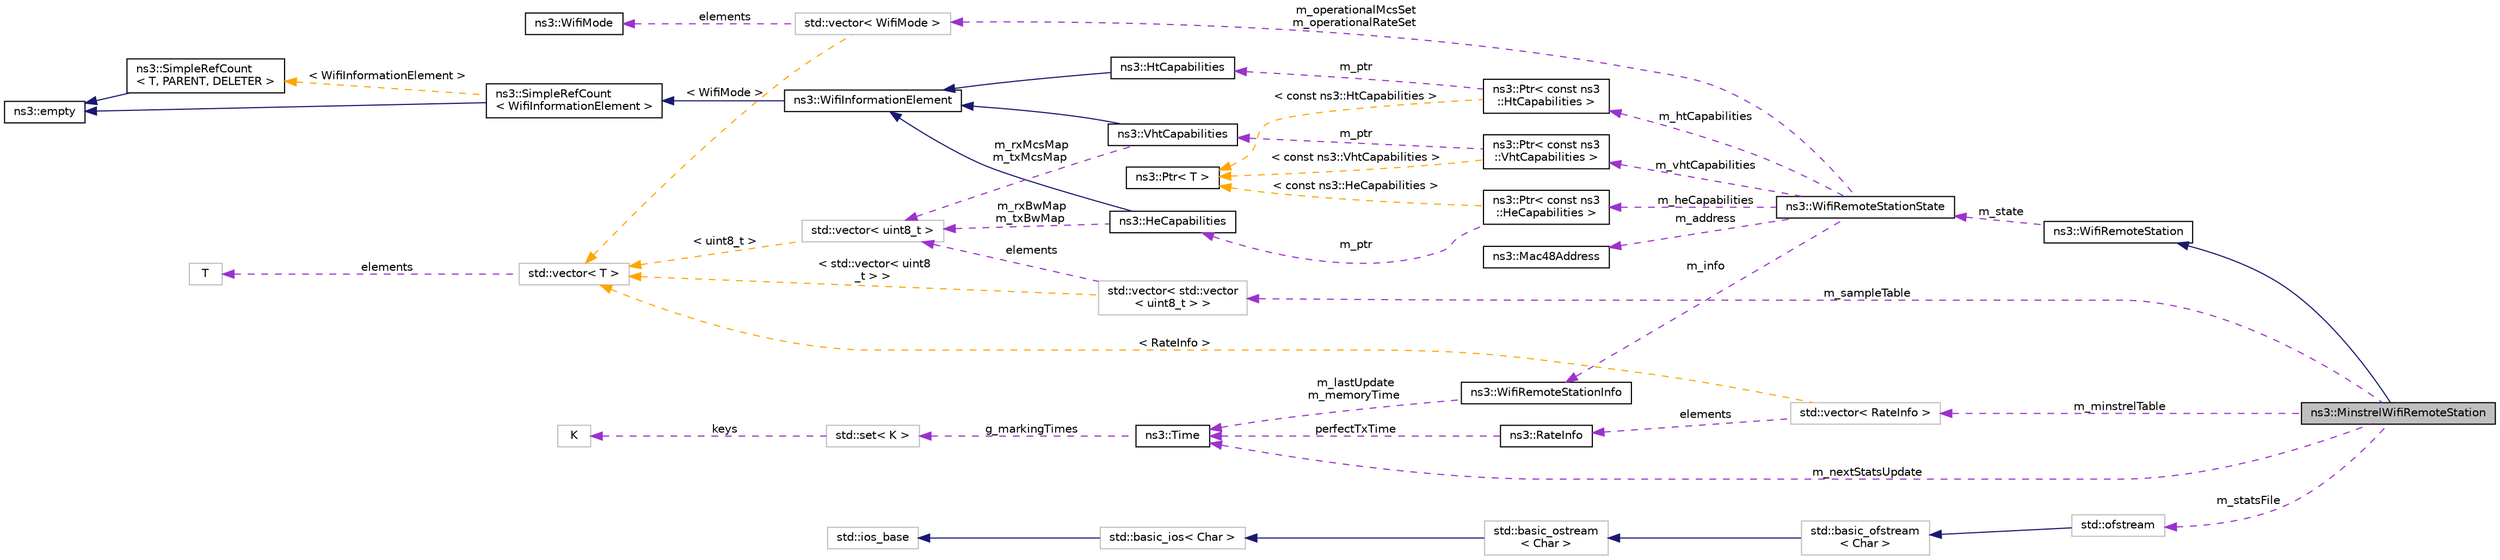 digraph "ns3::MinstrelWifiRemoteStation"
{
 // LATEX_PDF_SIZE
  edge [fontname="Helvetica",fontsize="10",labelfontname="Helvetica",labelfontsize="10"];
  node [fontname="Helvetica",fontsize="10",shape=record];
  rankdir="LR";
  Node1 [label="ns3::MinstrelWifiRemoteStation",height=0.2,width=0.4,color="black", fillcolor="grey75", style="filled", fontcolor="black",tooltip="hold per-remote-station state for Minstrel Wifi manager."];
  Node2 -> Node1 [dir="back",color="midnightblue",fontsize="10",style="solid",fontname="Helvetica"];
  Node2 [label="ns3::WifiRemoteStation",height=0.2,width=0.4,color="black", fillcolor="white", style="filled",URL="$structns3_1_1_wifi_remote_station.html",tooltip="hold per-remote-station state."];
  Node3 -> Node2 [dir="back",color="darkorchid3",fontsize="10",style="dashed",label=" m_state" ,fontname="Helvetica"];
  Node3 [label="ns3::WifiRemoteStationState",height=0.2,width=0.4,color="black", fillcolor="white", style="filled",URL="$structns3_1_1_wifi_remote_station_state.html",tooltip="A struct that holds information about each remote station."];
  Node4 -> Node3 [dir="back",color="darkorchid3",fontsize="10",style="dashed",label=" m_address" ,fontname="Helvetica"];
  Node4 [label="ns3::Mac48Address",height=0.2,width=0.4,color="black", fillcolor="white", style="filled",URL="$classns3_1_1_mac48_address.html",tooltip="an EUI-48 address"];
  Node5 -> Node3 [dir="back",color="darkorchid3",fontsize="10",style="dashed",label=" m_heCapabilities" ,fontname="Helvetica"];
  Node5 [label="ns3::Ptr\< const ns3\l::HeCapabilities \>",height=0.2,width=0.4,color="black", fillcolor="white", style="filled",URL="$classns3_1_1_ptr.html",tooltip=" "];
  Node6 -> Node5 [dir="back",color="darkorchid3",fontsize="10",style="dashed",label=" m_ptr" ,fontname="Helvetica"];
  Node6 [label="ns3::HeCapabilities",height=0.2,width=0.4,color="black", fillcolor="white", style="filled",URL="$classns3_1_1_he_capabilities.html",tooltip="The IEEE 802.11ax HE Capabilities."];
  Node7 -> Node6 [dir="back",color="midnightblue",fontsize="10",style="solid",fontname="Helvetica"];
  Node7 [label="ns3::WifiInformationElement",height=0.2,width=0.4,color="black", fillcolor="white", style="filled",URL="$classns3_1_1_wifi_information_element.html",tooltip="Information element, as defined in 802.11-2007 standard."];
  Node8 -> Node7 [dir="back",color="midnightblue",fontsize="10",style="solid",fontname="Helvetica"];
  Node8 [label="ns3::SimpleRefCount\l\< WifiInformationElement \>",height=0.2,width=0.4,color="black", fillcolor="white", style="filled",URL="$classns3_1_1_simple_ref_count.html",tooltip=" "];
  Node9 -> Node8 [dir="back",color="midnightblue",fontsize="10",style="solid",fontname="Helvetica"];
  Node9 [label="ns3::empty",height=0.2,width=0.4,color="black", fillcolor="white", style="filled",URL="$classns3_1_1empty.html",tooltip="make Callback use a separate empty type"];
  Node10 -> Node8 [dir="back",color="orange",fontsize="10",style="dashed",label=" \< WifiInformationElement \>" ,fontname="Helvetica"];
  Node10 [label="ns3::SimpleRefCount\l\< T, PARENT, DELETER \>",height=0.2,width=0.4,color="black", fillcolor="white", style="filled",URL="$classns3_1_1_simple_ref_count.html",tooltip="A template-based reference counting class."];
  Node9 -> Node10 [dir="back",color="midnightblue",fontsize="10",style="solid",fontname="Helvetica"];
  Node11 -> Node6 [dir="back",color="darkorchid3",fontsize="10",style="dashed",label=" m_rxBwMap\nm_txBwMap" ,fontname="Helvetica"];
  Node11 [label="std::vector\< uint8_t \>",height=0.2,width=0.4,color="grey75", fillcolor="white", style="filled",tooltip=" "];
  Node12 -> Node11 [dir="back",color="orange",fontsize="10",style="dashed",label=" \< uint8_t \>" ,fontname="Helvetica"];
  Node12 [label="std::vector\< T \>",height=0.2,width=0.4,color="grey75", fillcolor="white", style="filled",tooltip=" "];
  Node13 -> Node12 [dir="back",color="darkorchid3",fontsize="10",style="dashed",label=" elements" ,fontname="Helvetica"];
  Node13 [label="T",height=0.2,width=0.4,color="grey75", fillcolor="white", style="filled",tooltip=" "];
  Node14 -> Node5 [dir="back",color="orange",fontsize="10",style="dashed",label=" \< const ns3::HeCapabilities \>" ,fontname="Helvetica"];
  Node14 [label="ns3::Ptr\< T \>",height=0.2,width=0.4,color="black", fillcolor="white", style="filled",URL="$classns3_1_1_ptr.html",tooltip="Smart pointer class similar to boost::intrusive_ptr."];
  Node15 -> Node3 [dir="back",color="darkorchid3",fontsize="10",style="dashed",label=" m_operationalMcsSet\nm_operationalRateSet" ,fontname="Helvetica"];
  Node15 [label="std::vector\< WifiMode \>",height=0.2,width=0.4,color="grey75", fillcolor="white", style="filled",tooltip=" "];
  Node16 -> Node15 [dir="back",color="darkorchid3",fontsize="10",style="dashed",label=" elements" ,fontname="Helvetica"];
  Node16 [label="ns3::WifiMode",height=0.2,width=0.4,color="black", fillcolor="white", style="filled",URL="$classns3_1_1_wifi_mode.html",tooltip="represent a single transmission mode"];
  Node12 -> Node15 [dir="back",color="orange",fontsize="10",style="dashed",label=" \< WifiMode \>" ,fontname="Helvetica"];
  Node17 -> Node3 [dir="back",color="darkorchid3",fontsize="10",style="dashed",label=" m_htCapabilities" ,fontname="Helvetica"];
  Node17 [label="ns3::Ptr\< const ns3\l::HtCapabilities \>",height=0.2,width=0.4,color="black", fillcolor="white", style="filled",URL="$classns3_1_1_ptr.html",tooltip=" "];
  Node18 -> Node17 [dir="back",color="darkorchid3",fontsize="10",style="dashed",label=" m_ptr" ,fontname="Helvetica"];
  Node18 [label="ns3::HtCapabilities",height=0.2,width=0.4,color="black", fillcolor="white", style="filled",URL="$classns3_1_1_ht_capabilities.html",tooltip="The HT Capabilities Information Element."];
  Node7 -> Node18 [dir="back",color="midnightblue",fontsize="10",style="solid",fontname="Helvetica"];
  Node14 -> Node17 [dir="back",color="orange",fontsize="10",style="dashed",label=" \< const ns3::HtCapabilities \>" ,fontname="Helvetica"];
  Node19 -> Node3 [dir="back",color="darkorchid3",fontsize="10",style="dashed",label=" m_vhtCapabilities" ,fontname="Helvetica"];
  Node19 [label="ns3::Ptr\< const ns3\l::VhtCapabilities \>",height=0.2,width=0.4,color="black", fillcolor="white", style="filled",URL="$classns3_1_1_ptr.html",tooltip=" "];
  Node20 -> Node19 [dir="back",color="darkorchid3",fontsize="10",style="dashed",label=" m_ptr" ,fontname="Helvetica"];
  Node20 [label="ns3::VhtCapabilities",height=0.2,width=0.4,color="black", fillcolor="white", style="filled",URL="$classns3_1_1_vht_capabilities.html",tooltip="The IEEE 802.11ac VHT Capabilities."];
  Node7 -> Node20 [dir="back",color="midnightblue",fontsize="10",style="solid",fontname="Helvetica"];
  Node11 -> Node20 [dir="back",color="darkorchid3",fontsize="10",style="dashed",label=" m_rxMcsMap\nm_txMcsMap" ,fontname="Helvetica"];
  Node14 -> Node19 [dir="back",color="orange",fontsize="10",style="dashed",label=" \< const ns3::VhtCapabilities \>" ,fontname="Helvetica"];
  Node21 -> Node3 [dir="back",color="darkorchid3",fontsize="10",style="dashed",label=" m_info" ,fontname="Helvetica"];
  Node21 [label="ns3::WifiRemoteStationInfo",height=0.2,width=0.4,color="black", fillcolor="white", style="filled",URL="$classns3_1_1_wifi_remote_station_info.html",tooltip="TID independent remote station statistics."];
  Node22 -> Node21 [dir="back",color="darkorchid3",fontsize="10",style="dashed",label=" m_lastUpdate\nm_memoryTime" ,fontname="Helvetica"];
  Node22 [label="ns3::Time",height=0.2,width=0.4,color="black", fillcolor="white", style="filled",URL="$classns3_1_1_time.html",tooltip="Simulation virtual time values and global simulation resolution."];
  Node23 -> Node22 [dir="back",color="darkorchid3",fontsize="10",style="dashed",label=" g_markingTimes" ,fontname="Helvetica"];
  Node23 [label="std::set\< K \>",height=0.2,width=0.4,color="grey75", fillcolor="white", style="filled",tooltip=" "];
  Node24 -> Node23 [dir="back",color="darkorchid3",fontsize="10",style="dashed",label=" keys" ,fontname="Helvetica"];
  Node24 [label="K",height=0.2,width=0.4,color="grey75", fillcolor="white", style="filled",tooltip=" "];
  Node22 -> Node1 [dir="back",color="darkorchid3",fontsize="10",style="dashed",label=" m_nextStatsUpdate" ,fontname="Helvetica"];
  Node25 -> Node1 [dir="back",color="darkorchid3",fontsize="10",style="dashed",label=" m_sampleTable" ,fontname="Helvetica"];
  Node25 [label="std::vector\< std::vector\l\< uint8_t \> \>",height=0.2,width=0.4,color="grey75", fillcolor="white", style="filled",tooltip=" "];
  Node11 -> Node25 [dir="back",color="darkorchid3",fontsize="10",style="dashed",label=" elements" ,fontname="Helvetica"];
  Node12 -> Node25 [dir="back",color="orange",fontsize="10",style="dashed",label=" \< std::vector\< uint8\l_t \> \>" ,fontname="Helvetica"];
  Node26 -> Node1 [dir="back",color="darkorchid3",fontsize="10",style="dashed",label=" m_minstrelTable" ,fontname="Helvetica"];
  Node26 [label="std::vector\< RateInfo \>",height=0.2,width=0.4,color="grey75", fillcolor="white", style="filled",tooltip=" "];
  Node27 -> Node26 [dir="back",color="darkorchid3",fontsize="10",style="dashed",label=" elements" ,fontname="Helvetica"];
  Node27 [label="ns3::RateInfo",height=0.2,width=0.4,color="black", fillcolor="white", style="filled",URL="$structns3_1_1_rate_info.html",tooltip="A struct to contain all information related to a data rate."];
  Node22 -> Node27 [dir="back",color="darkorchid3",fontsize="10",style="dashed",label=" perfectTxTime" ,fontname="Helvetica"];
  Node12 -> Node26 [dir="back",color="orange",fontsize="10",style="dashed",label=" \< RateInfo \>" ,fontname="Helvetica"];
  Node28 -> Node1 [dir="back",color="darkorchid3",fontsize="10",style="dashed",label=" m_statsFile" ,fontname="Helvetica"];
  Node28 [label="std::ofstream",height=0.2,width=0.4,color="grey75", fillcolor="white", style="filled",tooltip=" "];
  Node29 -> Node28 [dir="back",color="midnightblue",fontsize="10",style="solid",fontname="Helvetica"];
  Node29 [label="std::basic_ofstream\l\< Char \>",height=0.2,width=0.4,color="grey75", fillcolor="white", style="filled",tooltip=" "];
  Node30 -> Node29 [dir="back",color="midnightblue",fontsize="10",style="solid",fontname="Helvetica"];
  Node30 [label="std::basic_ostream\l\< Char \>",height=0.2,width=0.4,color="grey75", fillcolor="white", style="filled",tooltip=" "];
  Node31 -> Node30 [dir="back",color="midnightblue",fontsize="10",style="solid",fontname="Helvetica"];
  Node31 [label="std::basic_ios\< Char \>",height=0.2,width=0.4,color="grey75", fillcolor="white", style="filled",tooltip=" "];
  Node32 -> Node31 [dir="back",color="midnightblue",fontsize="10",style="solid",fontname="Helvetica"];
  Node32 [label="std::ios_base",height=0.2,width=0.4,color="grey75", fillcolor="white", style="filled",tooltip=" "];
}
